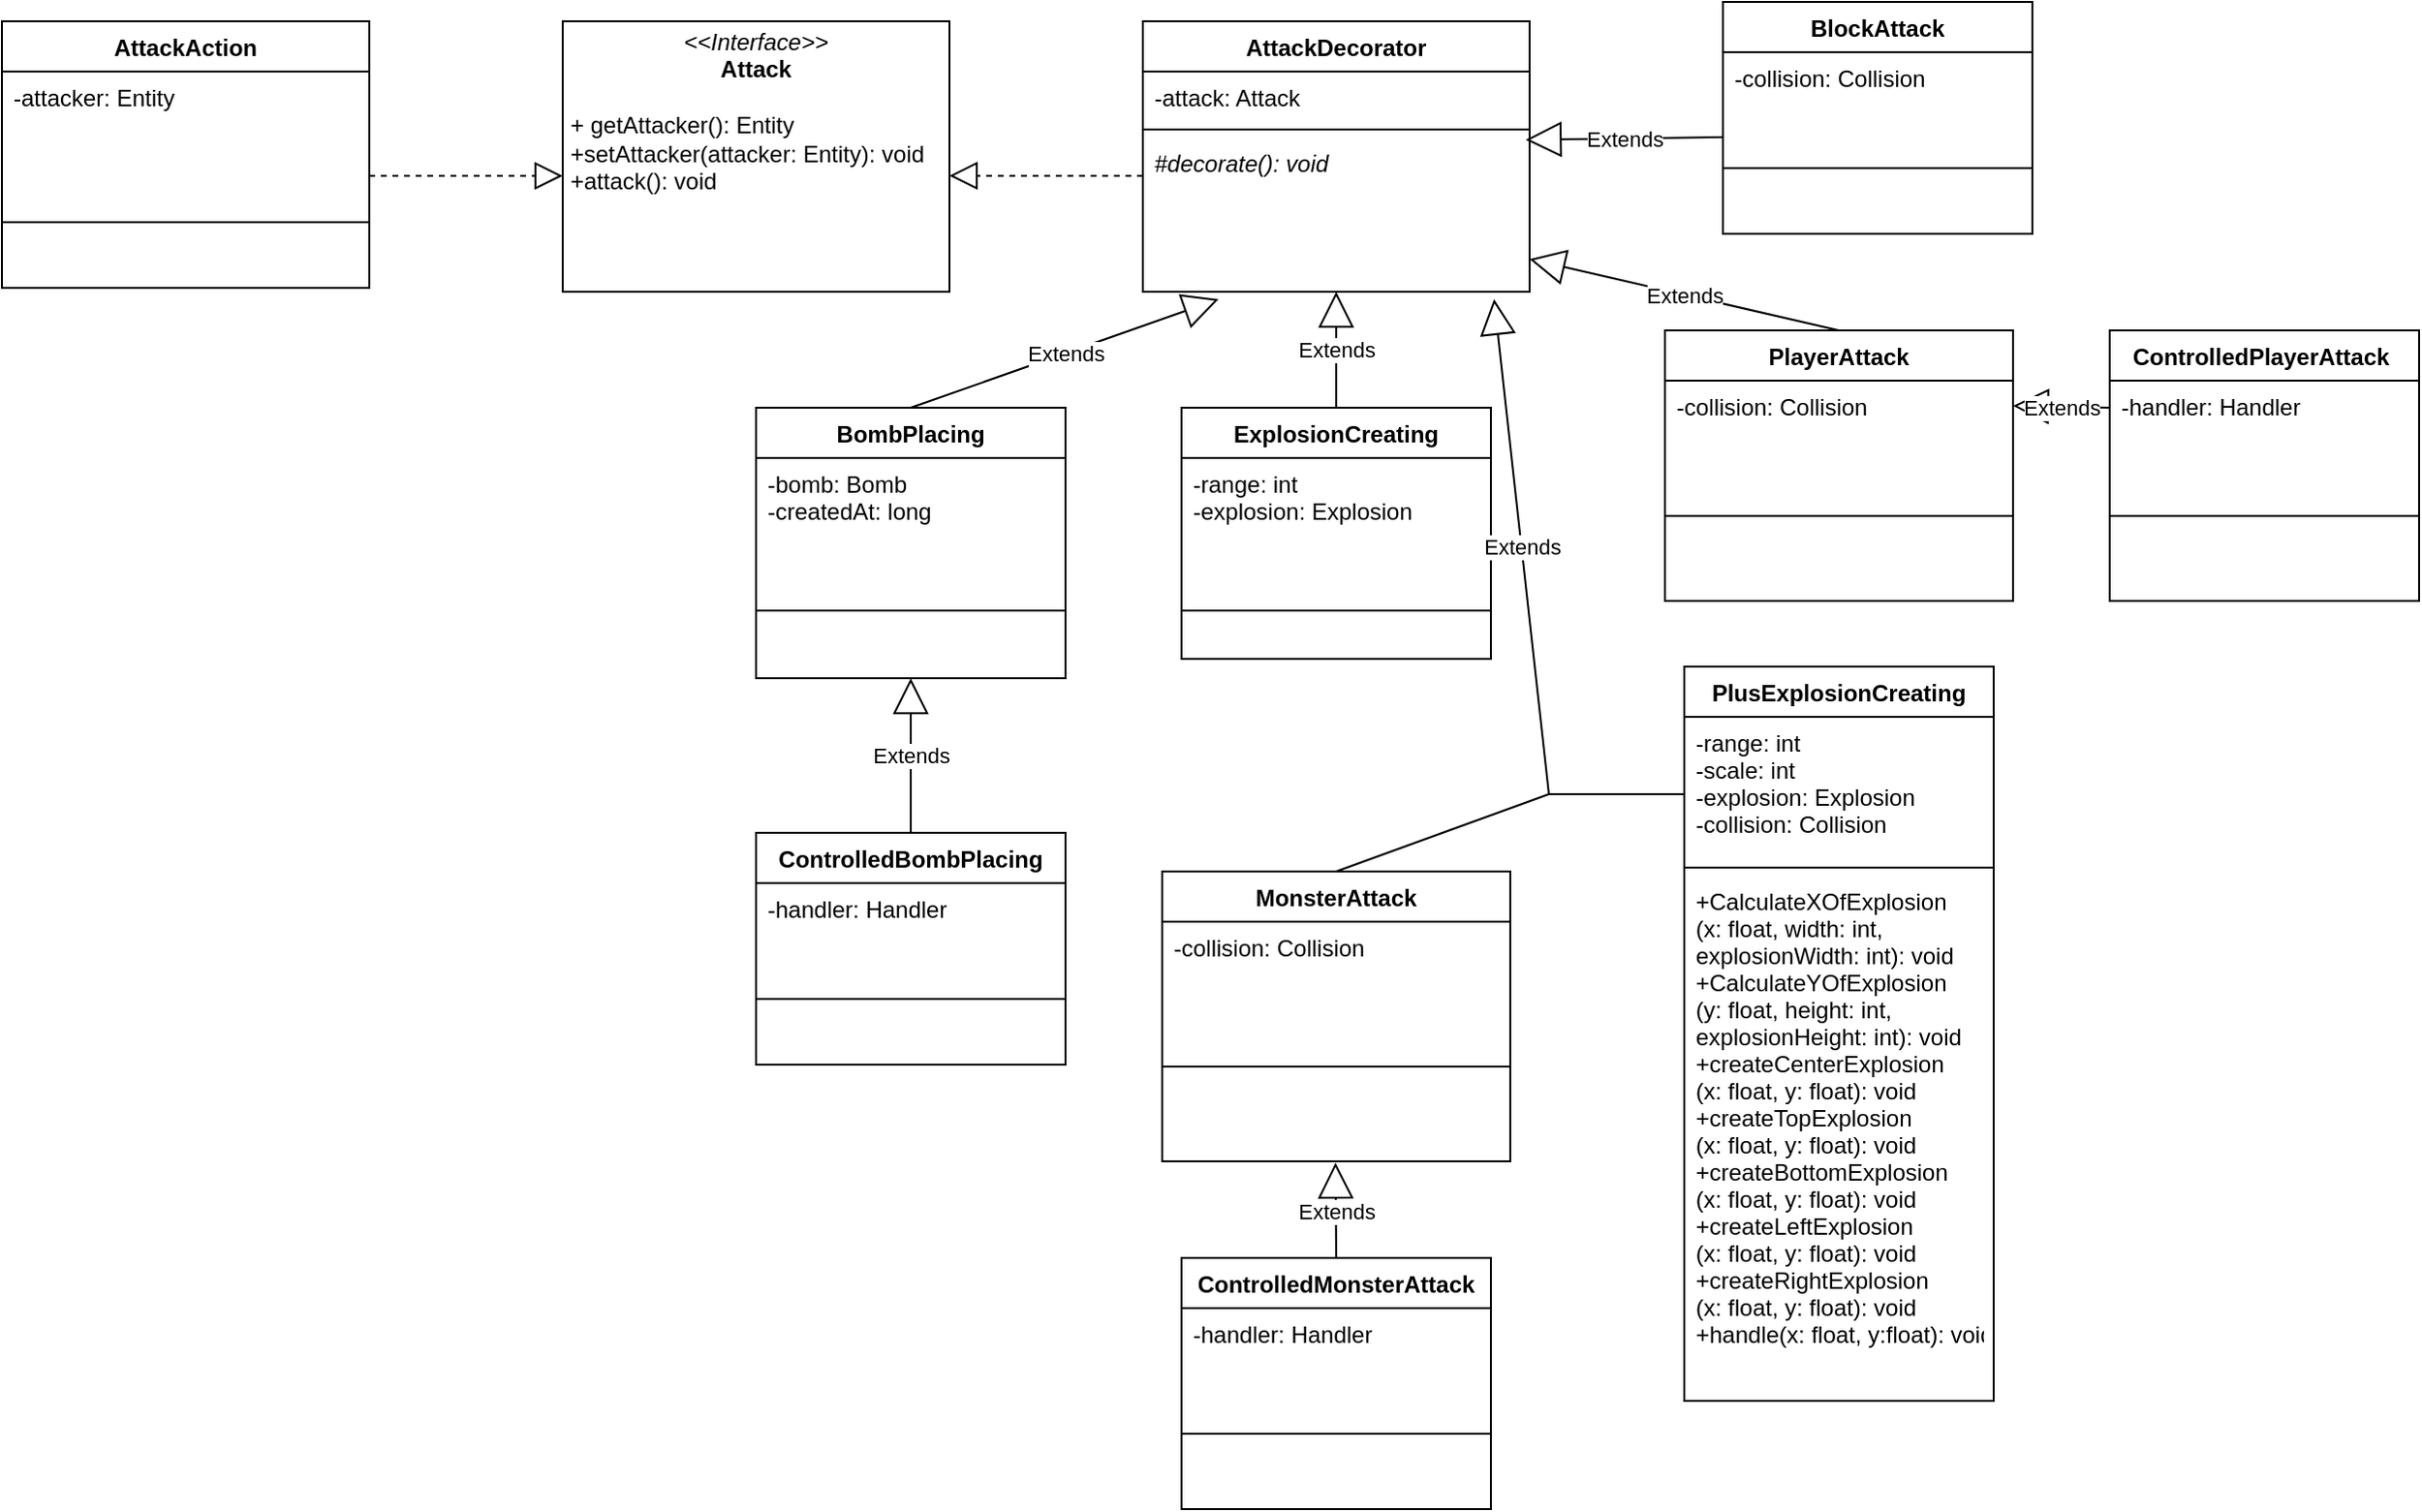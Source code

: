 <mxfile version="13.9.9" type="device"><diagram id="JoFQByJw2eYLuY0I7_IH" name="Page-1"><mxGraphModel dx="1002" dy="581" grid="1" gridSize="10" guides="1" tooltips="1" connect="1" arrows="1" fold="1" page="1" pageScale="1" pageWidth="850" pageHeight="1100" math="0" shadow="0"><root><mxCell id="0"/><mxCell id="1" parent="0"/><mxCell id="b1nT_rkuJrMs0i4mq1yK-96" value="AttackDecorator" style="swimlane;fontStyle=1;align=center;verticalAlign=top;childLayout=stackLayout;horizontal=1;startSize=26;horizontalStack=0;resizeParent=1;resizeParentMax=0;resizeLast=0;collapsible=1;marginBottom=0;" parent="1" vertex="1"><mxGeometry x="600" y="360" width="200" height="140" as="geometry"/></mxCell><mxCell id="b1nT_rkuJrMs0i4mq1yK-97" value="-attack: Attack" style="text;strokeColor=none;fillColor=none;align=left;verticalAlign=top;spacingLeft=4;spacingRight=4;overflow=hidden;rotatable=0;points=[[0,0.5],[1,0.5]];portConstraint=eastwest;" parent="b1nT_rkuJrMs0i4mq1yK-96" vertex="1"><mxGeometry y="26" width="200" height="26" as="geometry"/></mxCell><mxCell id="b1nT_rkuJrMs0i4mq1yK-98" value="" style="line;strokeWidth=1;fillColor=none;align=left;verticalAlign=middle;spacingTop=-1;spacingLeft=3;spacingRight=3;rotatable=0;labelPosition=right;points=[];portConstraint=eastwest;" parent="b1nT_rkuJrMs0i4mq1yK-96" vertex="1"><mxGeometry y="52" width="200" height="8" as="geometry"/></mxCell><mxCell id="TgTV7O6vDC2WGvEqacXh-2" value="" style="endArrow=block;dashed=1;endFill=0;endSize=12;html=1;entryX=1;entryY=0.571;entryDx=0;entryDy=0;entryPerimeter=0;" parent="b1nT_rkuJrMs0i4mq1yK-96" target="b1nT_rkuJrMs0i4mq1yK-105" edge="1"><mxGeometry width="160" relative="1" as="geometry"><mxPoint y="80" as="sourcePoint"/><mxPoint x="160" y="80" as="targetPoint"/></mxGeometry></mxCell><mxCell id="b1nT_rkuJrMs0i4mq1yK-104" value="#decorate(): void" style="text;strokeColor=none;fillColor=none;align=left;verticalAlign=top;spacingLeft=4;spacingRight=4;overflow=hidden;rotatable=0;points=[[0,0.5],[1,0.5]];portConstraint=eastwest;fontStyle=2" parent="b1nT_rkuJrMs0i4mq1yK-96" vertex="1"><mxGeometry y="60" width="200" height="80" as="geometry"/></mxCell><mxCell id="b1nT_rkuJrMs0i4mq1yK-100" value="AttackAction" style="swimlane;fontStyle=1;align=center;verticalAlign=top;childLayout=stackLayout;horizontal=1;startSize=26;horizontalStack=0;resizeParent=1;resizeParentMax=0;resizeLast=0;collapsible=1;marginBottom=0;" parent="1" vertex="1"><mxGeometry x="10" y="360" width="190" height="138" as="geometry"/></mxCell><mxCell id="b1nT_rkuJrMs0i4mq1yK-101" value="-attacker: Entity" style="text;strokeColor=none;fillColor=none;align=left;verticalAlign=top;spacingLeft=4;spacingRight=4;overflow=hidden;rotatable=0;points=[[0,0.5],[1,0.5]];portConstraint=eastwest;" parent="b1nT_rkuJrMs0i4mq1yK-100" vertex="1"><mxGeometry y="26" width="190" height="44" as="geometry"/></mxCell><mxCell id="b1nT_rkuJrMs0i4mq1yK-102" value="" style="line;strokeWidth=1;fillColor=none;align=left;verticalAlign=middle;spacingTop=-1;spacingLeft=3;spacingRight=3;rotatable=0;labelPosition=right;points=[];portConstraint=eastwest;" parent="b1nT_rkuJrMs0i4mq1yK-100" vertex="1"><mxGeometry y="70" width="190" height="68" as="geometry"/></mxCell><mxCell id="b1nT_rkuJrMs0i4mq1yK-105" value="&lt;p style=&quot;margin: 0px ; margin-top: 4px ; text-align: center&quot;&gt;&lt;i&gt;&amp;lt;&amp;lt;Interface&amp;gt;&amp;gt;&lt;/i&gt;&lt;br&gt;&lt;b&gt;Attack&lt;/b&gt;&lt;/p&gt;&lt;p style=&quot;margin: 0px ; margin-left: 4px&quot;&gt;&lt;br&gt;&lt;/p&gt;&lt;p style=&quot;margin: 0px ; margin-left: 4px&quot;&gt;+ getAttacker(): Entity&lt;/p&gt;&lt;p style=&quot;margin: 0px ; margin-left: 4px&quot;&gt;+setAttacker(attacker: Entity): void&lt;br&gt;+attack(): void&lt;br&gt;&lt;/p&gt;" style="verticalAlign=top;align=left;overflow=fill;fontSize=12;fontFamily=Helvetica;html=1;" parent="1" vertex="1"><mxGeometry x="300" y="360" width="200" height="140" as="geometry"/></mxCell><mxCell id="TgTV7O6vDC2WGvEqacXh-1" value="" style="endArrow=block;dashed=1;endFill=0;endSize=12;html=1;" parent="1" edge="1"><mxGeometry width="160" relative="1" as="geometry"><mxPoint x="200" y="440" as="sourcePoint"/><mxPoint x="300" y="440" as="targetPoint"/></mxGeometry></mxCell><mxCell id="TgTV7O6vDC2WGvEqacXh-3" value="ExplosionCreating" style="swimlane;fontStyle=1;align=center;verticalAlign=top;childLayout=stackLayout;horizontal=1;startSize=26;horizontalStack=0;resizeParent=1;resizeParentMax=0;resizeLast=0;collapsible=1;marginBottom=0;" parent="1" vertex="1"><mxGeometry x="620" y="560" width="160" height="130" as="geometry"/></mxCell><mxCell id="TgTV7O6vDC2WGvEqacXh-40" value="Extends" style="endArrow=block;endSize=16;endFill=0;html=1;" parent="TgTV7O6vDC2WGvEqacXh-3" target="b1nT_rkuJrMs0i4mq1yK-104" edge="1"><mxGeometry width="160" relative="1" as="geometry"><mxPoint x="80" as="sourcePoint"/><mxPoint x="240" as="targetPoint"/></mxGeometry></mxCell><mxCell id="TgTV7O6vDC2WGvEqacXh-4" value="-range: int&#10;-explosion: Explosion" style="text;strokeColor=none;fillColor=none;align=left;verticalAlign=top;spacingLeft=4;spacingRight=4;overflow=hidden;rotatable=0;points=[[0,0.5],[1,0.5]];portConstraint=eastwest;" parent="TgTV7O6vDC2WGvEqacXh-3" vertex="1"><mxGeometry y="26" width="160" height="54" as="geometry"/></mxCell><mxCell id="TgTV7O6vDC2WGvEqacXh-5" value="" style="line;strokeWidth=1;fillColor=none;align=left;verticalAlign=middle;spacingTop=-1;spacingLeft=3;spacingRight=3;rotatable=0;labelPosition=right;points=[];portConstraint=eastwest;" parent="TgTV7O6vDC2WGvEqacXh-3" vertex="1"><mxGeometry y="80" width="160" height="50" as="geometry"/></mxCell><mxCell id="TgTV7O6vDC2WGvEqacXh-15" value="BlockAttack" style="swimlane;fontStyle=1;align=center;verticalAlign=top;childLayout=stackLayout;horizontal=1;startSize=26;horizontalStack=0;resizeParent=1;resizeParentMax=0;resizeLast=0;collapsible=1;marginBottom=0;" parent="1" vertex="1"><mxGeometry x="900" y="350" width="160" height="120" as="geometry"/></mxCell><mxCell id="TgTV7O6vDC2WGvEqacXh-16" value="-collision: Collision" style="text;strokeColor=none;fillColor=none;align=left;verticalAlign=top;spacingLeft=4;spacingRight=4;overflow=hidden;rotatable=0;points=[[0,0.5],[1,0.5]];portConstraint=eastwest;" parent="TgTV7O6vDC2WGvEqacXh-15" vertex="1"><mxGeometry y="26" width="160" height="26" as="geometry"/></mxCell><mxCell id="TgTV7O6vDC2WGvEqacXh-17" value="" style="line;strokeWidth=1;fillColor=none;align=left;verticalAlign=middle;spacingTop=-1;spacingLeft=3;spacingRight=3;rotatable=0;labelPosition=right;points=[];portConstraint=eastwest;" parent="TgTV7O6vDC2WGvEqacXh-15" vertex="1"><mxGeometry y="52" width="160" height="68" as="geometry"/></mxCell><mxCell id="TgTV7O6vDC2WGvEqacXh-47" value="Extends" style="endArrow=block;endSize=16;endFill=0;html=1;entryX=0.99;entryY=0.023;entryDx=0;entryDy=0;entryPerimeter=0;" parent="TgTV7O6vDC2WGvEqacXh-15" edge="1"><mxGeometry width="160" relative="1" as="geometry"><mxPoint y="70" as="sourcePoint"/><mxPoint x="-102" y="71.38" as="targetPoint"/></mxGeometry></mxCell><mxCell id="TgTV7O6vDC2WGvEqacXh-23" value="BombPlacing" style="swimlane;fontStyle=1;align=center;verticalAlign=top;childLayout=stackLayout;horizontal=1;startSize=26;horizontalStack=0;resizeParent=1;resizeParentMax=0;resizeLast=0;collapsible=1;marginBottom=0;" parent="1" vertex="1"><mxGeometry x="400" y="560" width="160" height="140" as="geometry"/></mxCell><mxCell id="TgTV7O6vDC2WGvEqacXh-39" value="Extends" style="endArrow=block;endSize=16;endFill=0;html=1;entryX=0.196;entryY=1.048;entryDx=0;entryDy=0;entryPerimeter=0;" parent="TgTV7O6vDC2WGvEqacXh-23" target="b1nT_rkuJrMs0i4mq1yK-104" edge="1"><mxGeometry width="160" relative="1" as="geometry"><mxPoint x="80" as="sourcePoint"/><mxPoint x="240" as="targetPoint"/></mxGeometry></mxCell><mxCell id="TgTV7O6vDC2WGvEqacXh-24" value="-bomb: Bomb&#10;-createdAt: long" style="text;strokeColor=none;fillColor=none;align=left;verticalAlign=top;spacingLeft=4;spacingRight=4;overflow=hidden;rotatable=0;points=[[0,0.5],[1,0.5]];portConstraint=eastwest;" parent="TgTV7O6vDC2WGvEqacXh-23" vertex="1"><mxGeometry y="26" width="160" height="44" as="geometry"/></mxCell><mxCell id="TgTV7O6vDC2WGvEqacXh-25" value="" style="line;strokeWidth=1;fillColor=none;align=left;verticalAlign=middle;spacingTop=-1;spacingLeft=3;spacingRight=3;rotatable=0;labelPosition=right;points=[];portConstraint=eastwest;" parent="TgTV7O6vDC2WGvEqacXh-23" vertex="1"><mxGeometry y="70" width="160" height="70" as="geometry"/></mxCell><mxCell id="TgTV7O6vDC2WGvEqacXh-27" value="MonsterAttack" style="swimlane;fontStyle=1;align=center;verticalAlign=top;childLayout=stackLayout;horizontal=1;startSize=26;horizontalStack=0;resizeParent=1;resizeParentMax=0;resizeLast=0;collapsible=1;marginBottom=0;" parent="1" vertex="1"><mxGeometry x="610" y="800" width="180" height="150" as="geometry"/></mxCell><mxCell id="TgTV7O6vDC2WGvEqacXh-28" value="-collision: Collision" style="text;strokeColor=none;fillColor=none;align=left;verticalAlign=top;spacingLeft=4;spacingRight=4;overflow=hidden;rotatable=0;points=[[0,0.5],[1,0.5]];portConstraint=eastwest;" parent="TgTV7O6vDC2WGvEqacXh-27" vertex="1"><mxGeometry y="26" width="180" height="26" as="geometry"/></mxCell><mxCell id="TgTV7O6vDC2WGvEqacXh-29" value="" style="line;strokeWidth=1;fillColor=none;align=left;verticalAlign=middle;spacingTop=-1;spacingLeft=3;spacingRight=3;rotatable=0;labelPosition=right;points=[];portConstraint=eastwest;" parent="TgTV7O6vDC2WGvEqacXh-27" vertex="1"><mxGeometry y="52" width="180" height="98" as="geometry"/></mxCell><mxCell id="TgTV7O6vDC2WGvEqacXh-31" value="PlusExplosionCreating" style="swimlane;fontStyle=1;align=center;verticalAlign=top;childLayout=stackLayout;horizontal=1;startSize=26;horizontalStack=0;resizeParent=1;resizeParentMax=0;resizeLast=0;collapsible=1;marginBottom=0;" parent="1" vertex="1"><mxGeometry x="880" y="694" width="160" height="380" as="geometry"/></mxCell><mxCell id="TgTV7O6vDC2WGvEqacXh-32" value="-range: int&#10;-scale: int&#10;-explosion: Explosion&#10;-collision: Collision" style="text;strokeColor=none;fillColor=none;align=left;verticalAlign=top;spacingLeft=4;spacingRight=4;overflow=hidden;rotatable=0;points=[[0,0.5],[1,0.5]];portConstraint=eastwest;" parent="TgTV7O6vDC2WGvEqacXh-31" vertex="1"><mxGeometry y="26" width="160" height="74" as="geometry"/></mxCell><mxCell id="TgTV7O6vDC2WGvEqacXh-33" value="" style="line;strokeWidth=1;fillColor=none;align=left;verticalAlign=middle;spacingTop=-1;spacingLeft=3;spacingRight=3;rotatable=0;labelPosition=right;points=[];portConstraint=eastwest;" parent="TgTV7O6vDC2WGvEqacXh-31" vertex="1"><mxGeometry y="100" width="160" height="8" as="geometry"/></mxCell><mxCell id="TgTV7O6vDC2WGvEqacXh-34" value="+CalculateXOfExplosion&#10;(x: float, width: int, &#10;explosionWidth: int): void&#10;+CalculateYOfExplosion&#10;(y: float, height: int, &#10;explosionHeight: int): void&#10;+createCenterExplosion&#10;(x: float, y: float): void&#10;+createTopExplosion&#10;(x: float, y: float): void&#10;+createBottomExplosion&#10;(x: float, y: float): void&#10;+createLeftExplosion&#10;(x: float, y: float): void&#10;+createRightExplosion&#10;(x: float, y: float): void&#10;+handle(x: float, y:float): void" style="text;strokeColor=none;fillColor=none;align=left;verticalAlign=top;spacingLeft=4;spacingRight=4;overflow=hidden;rotatable=0;points=[[0,0.5],[1,0.5]];portConstraint=eastwest;fontStyle=0" parent="TgTV7O6vDC2WGvEqacXh-31" vertex="1"><mxGeometry y="108" width="160" height="272" as="geometry"/></mxCell><mxCell id="TgTV7O6vDC2WGvEqacXh-35" value="PlayerAttack" style="swimlane;fontStyle=1;align=center;verticalAlign=top;childLayout=stackLayout;horizontal=1;startSize=26;horizontalStack=0;resizeParent=1;resizeParentMax=0;resizeLast=0;collapsible=1;marginBottom=0;" parent="1" vertex="1"><mxGeometry x="870" y="520" width="180" height="140" as="geometry"/></mxCell><mxCell id="TgTV7O6vDC2WGvEqacXh-41" value="Extends" style="endArrow=block;endSize=16;endFill=0;html=1;" parent="TgTV7O6vDC2WGvEqacXh-35" target="b1nT_rkuJrMs0i4mq1yK-104" edge="1"><mxGeometry width="160" relative="1" as="geometry"><mxPoint x="90" as="sourcePoint"/><mxPoint x="250" as="targetPoint"/></mxGeometry></mxCell><mxCell id="TgTV7O6vDC2WGvEqacXh-36" value="-collision: Collision" style="text;strokeColor=none;fillColor=none;align=left;verticalAlign=top;spacingLeft=4;spacingRight=4;overflow=hidden;rotatable=0;points=[[0,0.5],[1,0.5]];portConstraint=eastwest;" parent="TgTV7O6vDC2WGvEqacXh-35" vertex="1"><mxGeometry y="26" width="180" height="26" as="geometry"/></mxCell><mxCell id="TgTV7O6vDC2WGvEqacXh-37" value="" style="line;strokeWidth=1;fillColor=none;align=left;verticalAlign=middle;spacingTop=-1;spacingLeft=3;spacingRight=3;rotatable=0;labelPosition=right;points=[];portConstraint=eastwest;" parent="TgTV7O6vDC2WGvEqacXh-35" vertex="1"><mxGeometry y="52" width="180" height="88" as="geometry"/></mxCell><mxCell id="TgTV7O6vDC2WGvEqacXh-42" value="" style="endArrow=none;html=1;" parent="1" edge="1"><mxGeometry width="50" height="50" relative="1" as="geometry"><mxPoint x="830" y="760" as="sourcePoint"/><mxPoint x="880" y="760" as="targetPoint"/></mxGeometry></mxCell><mxCell id="TgTV7O6vDC2WGvEqacXh-43" value="" style="endArrow=none;html=1;exitX=0.5;exitY=0;exitDx=0;exitDy=0;" parent="1" source="TgTV7O6vDC2WGvEqacXh-27" edge="1"><mxGeometry width="50" height="50" relative="1" as="geometry"><mxPoint x="680" y="810" as="sourcePoint"/><mxPoint x="810" y="760" as="targetPoint"/></mxGeometry></mxCell><mxCell id="TgTV7O6vDC2WGvEqacXh-44" value="" style="endArrow=none;html=1;" parent="1" edge="1"><mxGeometry width="50" height="50" relative="1" as="geometry"><mxPoint x="810" y="760" as="sourcePoint"/><mxPoint x="830" y="760" as="targetPoint"/></mxGeometry></mxCell><mxCell id="TgTV7O6vDC2WGvEqacXh-48" value="Extends" style="endArrow=block;endSize=16;endFill=0;html=1;entryX=0.908;entryY=1.048;entryDx=0;entryDy=0;entryPerimeter=0;" parent="1" target="b1nT_rkuJrMs0i4mq1yK-104" edge="1"><mxGeometry width="160" relative="1" as="geometry"><mxPoint x="810" y="760" as="sourcePoint"/><mxPoint x="980" y="740" as="targetPoint"/></mxGeometry></mxCell><mxCell id="TgTV7O6vDC2WGvEqacXh-49" value="ControlledBombPlacing" style="swimlane;fontStyle=1;align=center;verticalAlign=top;childLayout=stackLayout;horizontal=1;startSize=26;horizontalStack=0;resizeParent=1;resizeParentMax=0;resizeLast=0;collapsible=1;marginBottom=0;" parent="1" vertex="1"><mxGeometry x="400" y="780" width="160" height="120" as="geometry"/></mxCell><mxCell id="TgTV7O6vDC2WGvEqacXh-50" value="-handler: Handler" style="text;strokeColor=none;fillColor=none;align=left;verticalAlign=top;spacingLeft=4;spacingRight=4;overflow=hidden;rotatable=0;points=[[0,0.5],[1,0.5]];portConstraint=eastwest;" parent="TgTV7O6vDC2WGvEqacXh-49" vertex="1"><mxGeometry y="26" width="160" height="26" as="geometry"/></mxCell><mxCell id="TgTV7O6vDC2WGvEqacXh-51" value="" style="line;strokeWidth=1;fillColor=none;align=left;verticalAlign=middle;spacingTop=-1;spacingLeft=3;spacingRight=3;rotatable=0;labelPosition=right;points=[];portConstraint=eastwest;" parent="TgTV7O6vDC2WGvEqacXh-49" vertex="1"><mxGeometry y="52" width="160" height="68" as="geometry"/></mxCell><mxCell id="TgTV7O6vDC2WGvEqacXh-69" value="Extends" style="endArrow=block;endSize=16;endFill=0;html=1;exitX=0.5;exitY=0;exitDx=0;exitDy=0;exitPerimeter=0;" parent="TgTV7O6vDC2WGvEqacXh-49" source="TgTV7O6vDC2WGvEqacXh-49" edge="1"><mxGeometry width="160" relative="1" as="geometry"><mxPoint x="80" y="-6" as="sourcePoint"/><mxPoint x="80" y="-80" as="targetPoint"/></mxGeometry></mxCell><mxCell id="TgTV7O6vDC2WGvEqacXh-61" value="ControlledMonsterAttack" style="swimlane;fontStyle=1;align=center;verticalAlign=top;childLayout=stackLayout;horizontal=1;startSize=26;horizontalStack=0;resizeParent=1;resizeParentMax=0;resizeLast=0;collapsible=1;marginBottom=0;" parent="1" vertex="1"><mxGeometry x="620" y="1000" width="160" height="130" as="geometry"/></mxCell><mxCell id="TgTV7O6vDC2WGvEqacXh-70" value="Extends" style="endArrow=block;endSize=16;endFill=0;html=1;entryX=0.498;entryY=1.008;entryDx=0;entryDy=0;entryPerimeter=0;" parent="TgTV7O6vDC2WGvEqacXh-61" edge="1"><mxGeometry width="160" relative="1" as="geometry"><mxPoint x="80" as="sourcePoint"/><mxPoint x="79.64" y="-49.28" as="targetPoint"/></mxGeometry></mxCell><mxCell id="TgTV7O6vDC2WGvEqacXh-62" value="-handler: Handler" style="text;strokeColor=none;fillColor=none;align=left;verticalAlign=top;spacingLeft=4;spacingRight=4;overflow=hidden;rotatable=0;points=[[0,0.5],[1,0.5]];portConstraint=eastwest;" parent="TgTV7O6vDC2WGvEqacXh-61" vertex="1"><mxGeometry y="26" width="160" height="26" as="geometry"/></mxCell><mxCell id="TgTV7O6vDC2WGvEqacXh-63" value="" style="line;strokeWidth=1;fillColor=none;align=left;verticalAlign=middle;spacingTop=-1;spacingLeft=3;spacingRight=3;rotatable=0;labelPosition=right;points=[];portConstraint=eastwest;" parent="TgTV7O6vDC2WGvEqacXh-61" vertex="1"><mxGeometry y="52" width="160" height="78" as="geometry"/></mxCell><mxCell id="TgTV7O6vDC2WGvEqacXh-65" value="ControlledPlayerAttack " style="swimlane;fontStyle=1;align=center;verticalAlign=top;childLayout=stackLayout;horizontal=1;startSize=26;horizontalStack=0;resizeParent=1;resizeParentMax=0;resizeLast=0;collapsible=1;marginBottom=0;" parent="1" vertex="1"><mxGeometry x="1100" y="520" width="160" height="140" as="geometry"/></mxCell><mxCell id="TgTV7O6vDC2WGvEqacXh-66" value="-handler: Handler" style="text;strokeColor=none;fillColor=none;align=left;verticalAlign=top;spacingLeft=4;spacingRight=4;overflow=hidden;rotatable=0;points=[[0,0.5],[1,0.5]];portConstraint=eastwest;" parent="TgTV7O6vDC2WGvEqacXh-65" vertex="1"><mxGeometry y="26" width="160" height="26" as="geometry"/></mxCell><mxCell id="TgTV7O6vDC2WGvEqacXh-71" value="Extends" style="endArrow=block;endSize=16;endFill=0;html=1;entryX=1;entryY=0.5;entryDx=0;entryDy=0;" parent="TgTV7O6vDC2WGvEqacXh-65" target="TgTV7O6vDC2WGvEqacXh-36" edge="1"><mxGeometry width="160" relative="1" as="geometry"><mxPoint y="40" as="sourcePoint"/><mxPoint x="160" y="40" as="targetPoint"/></mxGeometry></mxCell><mxCell id="TgTV7O6vDC2WGvEqacXh-67" value="" style="line;strokeWidth=1;fillColor=none;align=left;verticalAlign=middle;spacingTop=-1;spacingLeft=3;spacingRight=3;rotatable=0;labelPosition=right;points=[];portConstraint=eastwest;" parent="TgTV7O6vDC2WGvEqacXh-65" vertex="1"><mxGeometry y="52" width="160" height="88" as="geometry"/></mxCell></root></mxGraphModel></diagram></mxfile>